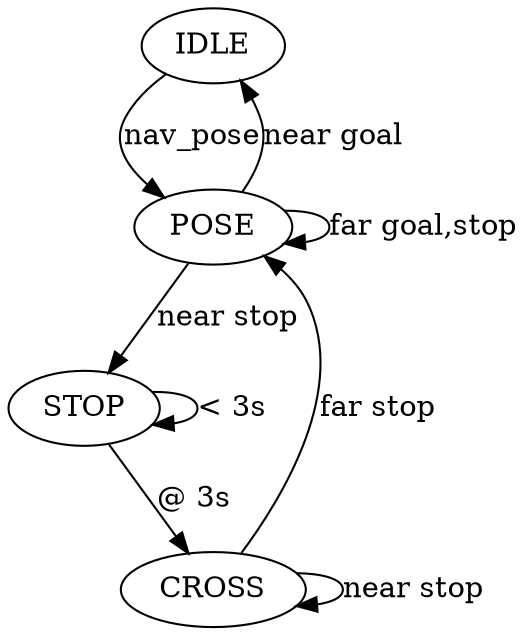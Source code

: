 digraph hw3_p5_fsm {
  IDLE -> POSE [label="nav_pose"];
  POSE -> POSE [label="far goal,stop"];
  POSE -> STOP [label="near stop"];
  STOP -> STOP [label = "< 3s"];
  STOP -> CROSS [label = "@ 3s"];
  CROSS -> CROSS [label = "near stop"];
  CROSS -> POSE [label="far stop"];
  POSE -> IDLE [label="near goal"];
}

